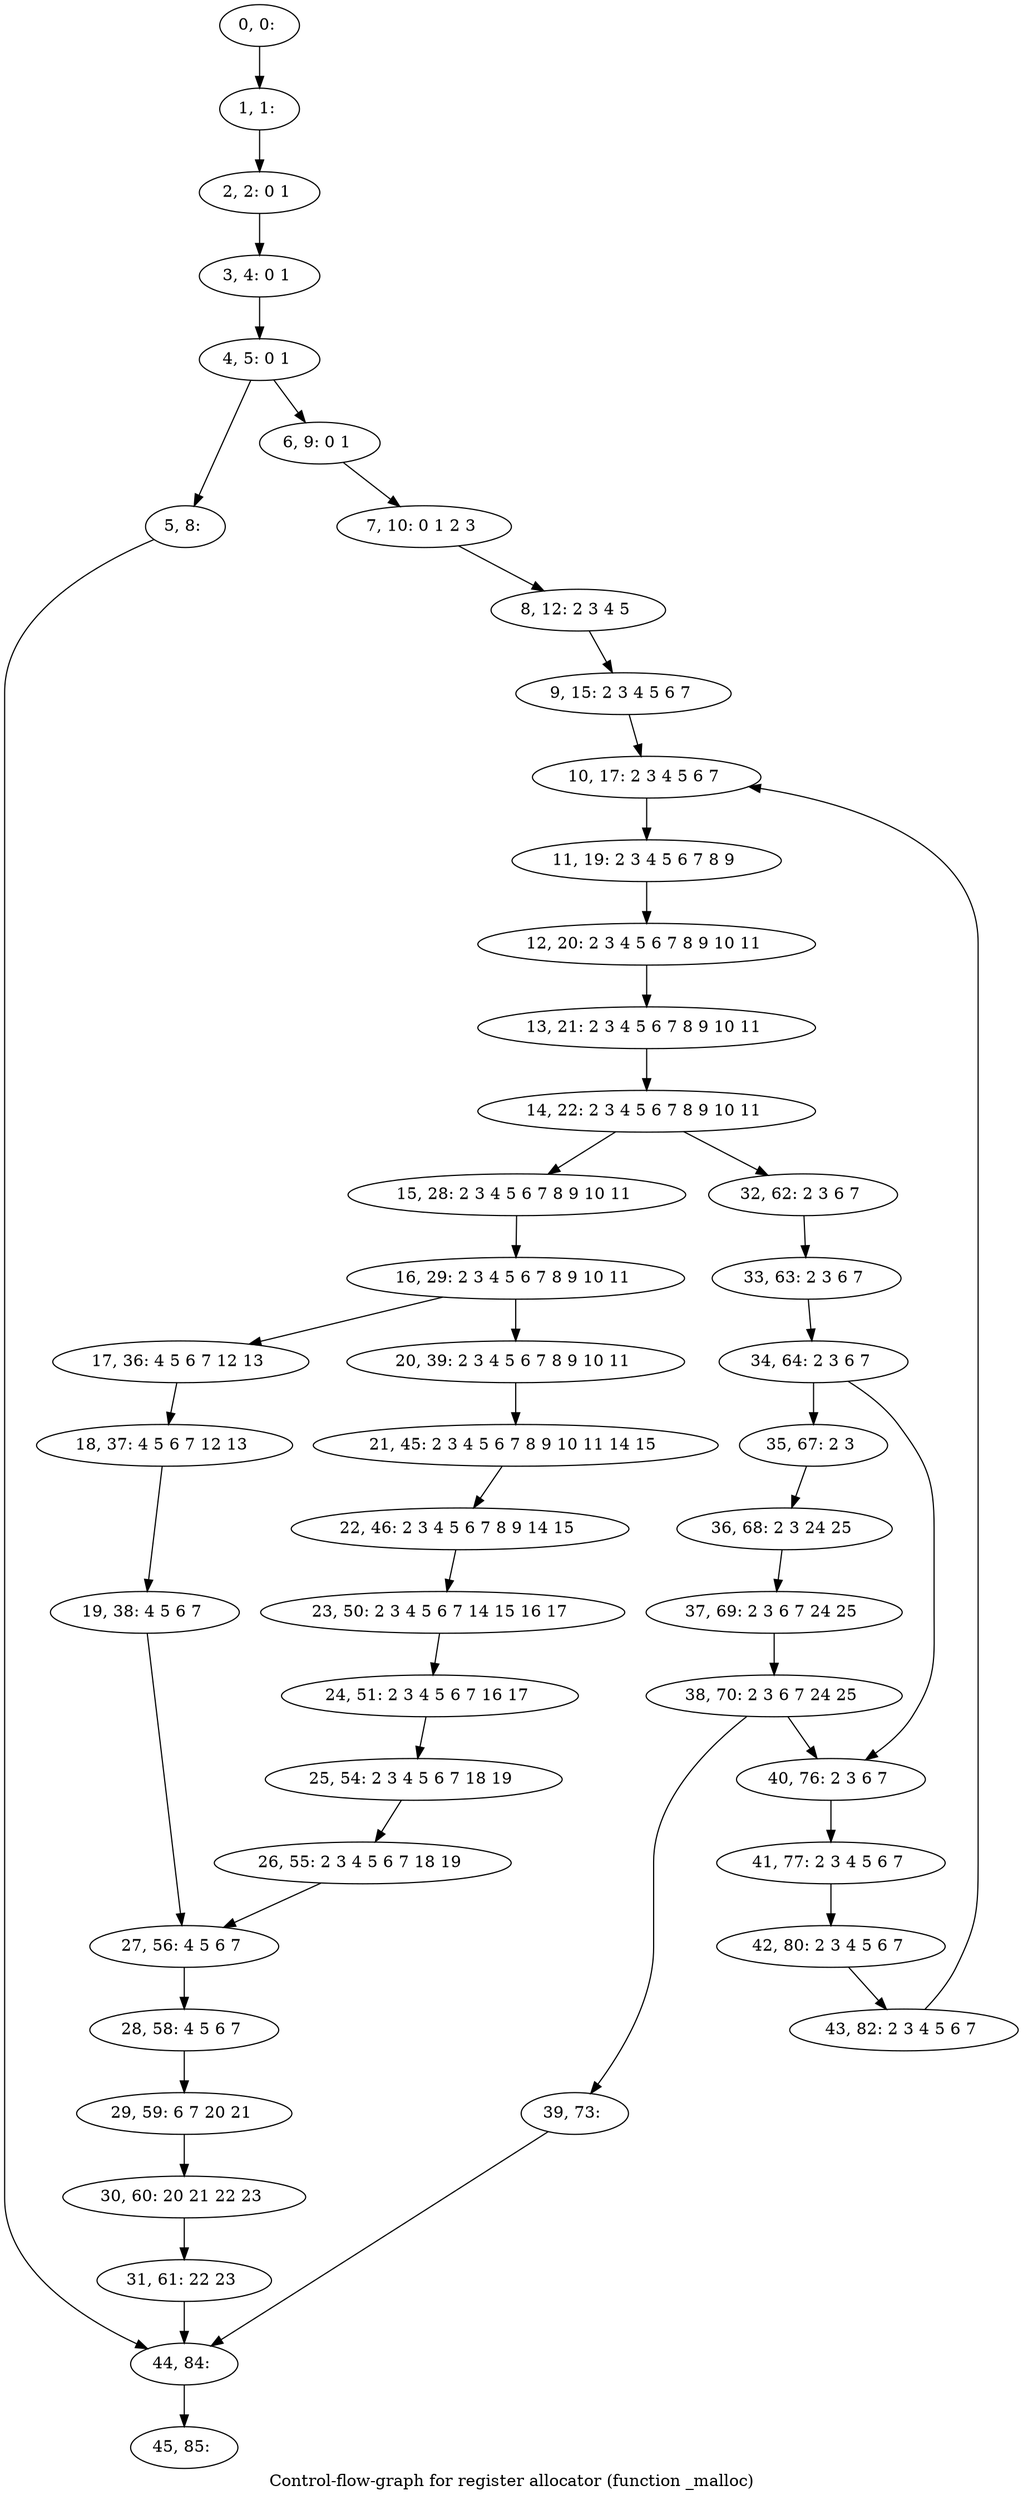 digraph G {
graph [label="Control-flow-graph for register allocator (function _malloc)"]
0[label="0, 0: "];
1[label="1, 1: "];
2[label="2, 2: 0 1 "];
3[label="3, 4: 0 1 "];
4[label="4, 5: 0 1 "];
5[label="5, 8: "];
6[label="6, 9: 0 1 "];
7[label="7, 10: 0 1 2 3 "];
8[label="8, 12: 2 3 4 5 "];
9[label="9, 15: 2 3 4 5 6 7 "];
10[label="10, 17: 2 3 4 5 6 7 "];
11[label="11, 19: 2 3 4 5 6 7 8 9 "];
12[label="12, 20: 2 3 4 5 6 7 8 9 10 11 "];
13[label="13, 21: 2 3 4 5 6 7 8 9 10 11 "];
14[label="14, 22: 2 3 4 5 6 7 8 9 10 11 "];
15[label="15, 28: 2 3 4 5 6 7 8 9 10 11 "];
16[label="16, 29: 2 3 4 5 6 7 8 9 10 11 "];
17[label="17, 36: 4 5 6 7 12 13 "];
18[label="18, 37: 4 5 6 7 12 13 "];
19[label="19, 38: 4 5 6 7 "];
20[label="20, 39: 2 3 4 5 6 7 8 9 10 11 "];
21[label="21, 45: 2 3 4 5 6 7 8 9 10 11 14 15 "];
22[label="22, 46: 2 3 4 5 6 7 8 9 14 15 "];
23[label="23, 50: 2 3 4 5 6 7 14 15 16 17 "];
24[label="24, 51: 2 3 4 5 6 7 16 17 "];
25[label="25, 54: 2 3 4 5 6 7 18 19 "];
26[label="26, 55: 2 3 4 5 6 7 18 19 "];
27[label="27, 56: 4 5 6 7 "];
28[label="28, 58: 4 5 6 7 "];
29[label="29, 59: 6 7 20 21 "];
30[label="30, 60: 20 21 22 23 "];
31[label="31, 61: 22 23 "];
32[label="32, 62: 2 3 6 7 "];
33[label="33, 63: 2 3 6 7 "];
34[label="34, 64: 2 3 6 7 "];
35[label="35, 67: 2 3 "];
36[label="36, 68: 2 3 24 25 "];
37[label="37, 69: 2 3 6 7 24 25 "];
38[label="38, 70: 2 3 6 7 24 25 "];
39[label="39, 73: "];
40[label="40, 76: 2 3 6 7 "];
41[label="41, 77: 2 3 4 5 6 7 "];
42[label="42, 80: 2 3 4 5 6 7 "];
43[label="43, 82: 2 3 4 5 6 7 "];
44[label="44, 84: "];
45[label="45, 85: "];
0->1 ;
1->2 ;
2->3 ;
3->4 ;
4->5 ;
4->6 ;
5->44 ;
6->7 ;
7->8 ;
8->9 ;
9->10 ;
10->11 ;
11->12 ;
12->13 ;
13->14 ;
14->15 ;
14->32 ;
15->16 ;
16->17 ;
16->20 ;
17->18 ;
18->19 ;
19->27 ;
20->21 ;
21->22 ;
22->23 ;
23->24 ;
24->25 ;
25->26 ;
26->27 ;
27->28 ;
28->29 ;
29->30 ;
30->31 ;
31->44 ;
32->33 ;
33->34 ;
34->35 ;
34->40 ;
35->36 ;
36->37 ;
37->38 ;
38->39 ;
38->40 ;
39->44 ;
40->41 ;
41->42 ;
42->43 ;
43->10 ;
44->45 ;
}
